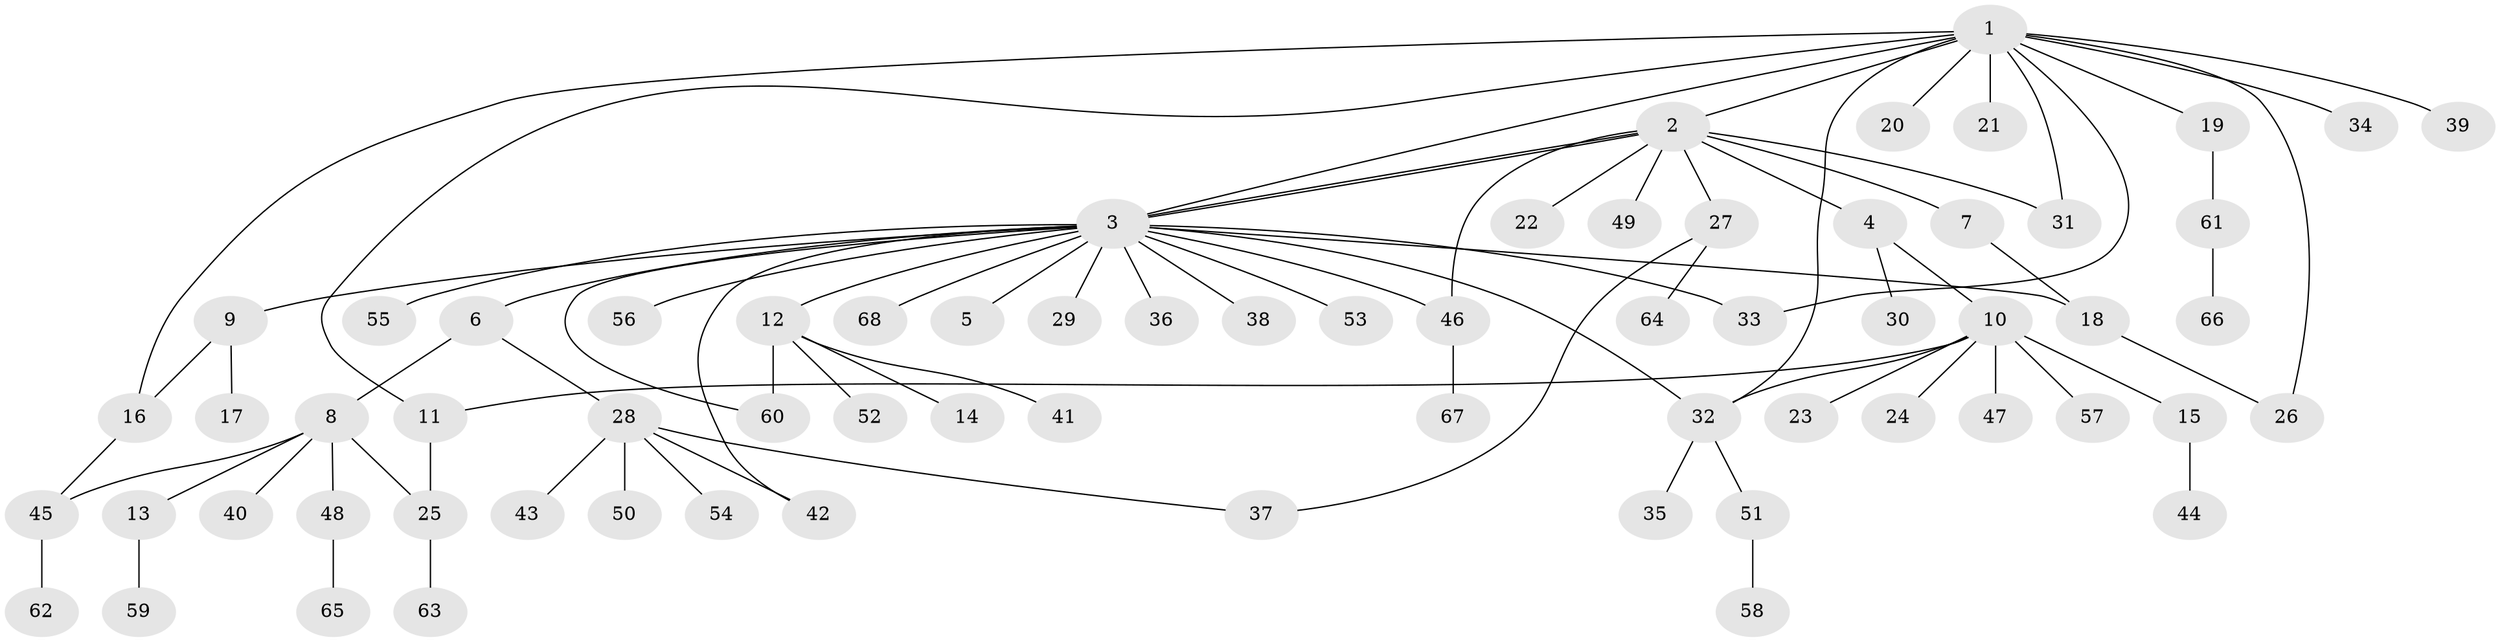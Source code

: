 // coarse degree distribution, {20: 0.02127659574468085, 1: 0.723404255319149, 2: 0.14893617021276595, 3: 0.02127659574468085, 4: 0.0425531914893617, 7: 0.02127659574468085, 16: 0.02127659574468085}
// Generated by graph-tools (version 1.1) at 2025/51/03/04/25 21:51:18]
// undirected, 68 vertices, 83 edges
graph export_dot {
graph [start="1"]
  node [color=gray90,style=filled];
  1;
  2;
  3;
  4;
  5;
  6;
  7;
  8;
  9;
  10;
  11;
  12;
  13;
  14;
  15;
  16;
  17;
  18;
  19;
  20;
  21;
  22;
  23;
  24;
  25;
  26;
  27;
  28;
  29;
  30;
  31;
  32;
  33;
  34;
  35;
  36;
  37;
  38;
  39;
  40;
  41;
  42;
  43;
  44;
  45;
  46;
  47;
  48;
  49;
  50;
  51;
  52;
  53;
  54;
  55;
  56;
  57;
  58;
  59;
  60;
  61;
  62;
  63;
  64;
  65;
  66;
  67;
  68;
  1 -- 2;
  1 -- 3;
  1 -- 11;
  1 -- 16;
  1 -- 19;
  1 -- 20;
  1 -- 21;
  1 -- 26;
  1 -- 31;
  1 -- 32;
  1 -- 33;
  1 -- 34;
  1 -- 39;
  2 -- 3;
  2 -- 3;
  2 -- 4;
  2 -- 7;
  2 -- 22;
  2 -- 27;
  2 -- 31;
  2 -- 46;
  2 -- 49;
  3 -- 5;
  3 -- 6;
  3 -- 9;
  3 -- 12;
  3 -- 18;
  3 -- 29;
  3 -- 32;
  3 -- 33;
  3 -- 36;
  3 -- 38;
  3 -- 42;
  3 -- 46;
  3 -- 53;
  3 -- 55;
  3 -- 56;
  3 -- 60;
  3 -- 68;
  4 -- 10;
  4 -- 30;
  6 -- 8;
  6 -- 28;
  7 -- 18;
  8 -- 13;
  8 -- 25;
  8 -- 40;
  8 -- 45;
  8 -- 48;
  9 -- 16;
  9 -- 17;
  10 -- 11;
  10 -- 15;
  10 -- 23;
  10 -- 24;
  10 -- 32;
  10 -- 47;
  10 -- 57;
  11 -- 25;
  12 -- 14;
  12 -- 41;
  12 -- 52;
  12 -- 60;
  13 -- 59;
  15 -- 44;
  16 -- 45;
  18 -- 26;
  19 -- 61;
  25 -- 63;
  27 -- 37;
  27 -- 64;
  28 -- 37;
  28 -- 42;
  28 -- 43;
  28 -- 50;
  28 -- 54;
  32 -- 35;
  32 -- 51;
  45 -- 62;
  46 -- 67;
  48 -- 65;
  51 -- 58;
  61 -- 66;
}
